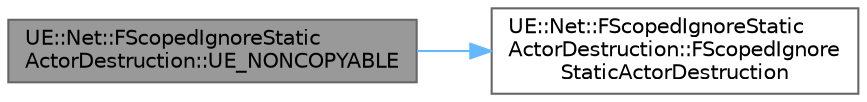 digraph "UE::Net::FScopedIgnoreStaticActorDestruction::UE_NONCOPYABLE"
{
 // INTERACTIVE_SVG=YES
 // LATEX_PDF_SIZE
  bgcolor="transparent";
  edge [fontname=Helvetica,fontsize=10,labelfontname=Helvetica,labelfontsize=10];
  node [fontname=Helvetica,fontsize=10,shape=box,height=0.2,width=0.4];
  rankdir="LR";
  Node1 [id="Node000001",label="UE::Net::FScopedIgnoreStatic\lActorDestruction::UE_NONCOPYABLE",height=0.2,width=0.4,color="gray40", fillcolor="grey60", style="filled", fontcolor="black",tooltip=" "];
  Node1 -> Node2 [id="edge1_Node000001_Node000002",color="steelblue1",style="solid",tooltip=" "];
  Node2 [id="Node000002",label="UE::Net::FScopedIgnoreStatic\lActorDestruction::FScopedIgnore\lStaticActorDestruction",height=0.2,width=0.4,color="grey40", fillcolor="white", style="filled",URL="$d2/d4a/classUE_1_1Net_1_1FScopedIgnoreStaticActorDestruction.html#ade0133d89d4e8bfca68130ef94e9dff1",tooltip=" "];
}

